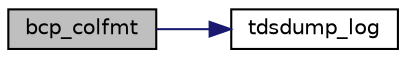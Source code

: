 digraph "bcp_colfmt"
{
 // LATEX_PDF_SIZE
  edge [fontname="Helvetica",fontsize="10",labelfontname="Helvetica",labelfontsize="10"];
  node [fontname="Helvetica",fontsize="10",shape=record];
  rankdir="LR";
  Node1 [label="bcp_colfmt",height=0.2,width=0.4,color="black", fillcolor="grey75", style="filled", fontcolor="black",tooltip="Specify the format of a datafile prior to writing to a table."];
  Node1 -> Node2 [color="midnightblue",fontsize="10",style="solid",fontname="Helvetica"];
  Node2 [label="tdsdump_log",height=0.2,width=0.4,color="black", fillcolor="white", style="filled",URL="$a00449.html#ab45c291105027e69836002e1dd586141",tooltip="Write a message to the debug log."];
}
